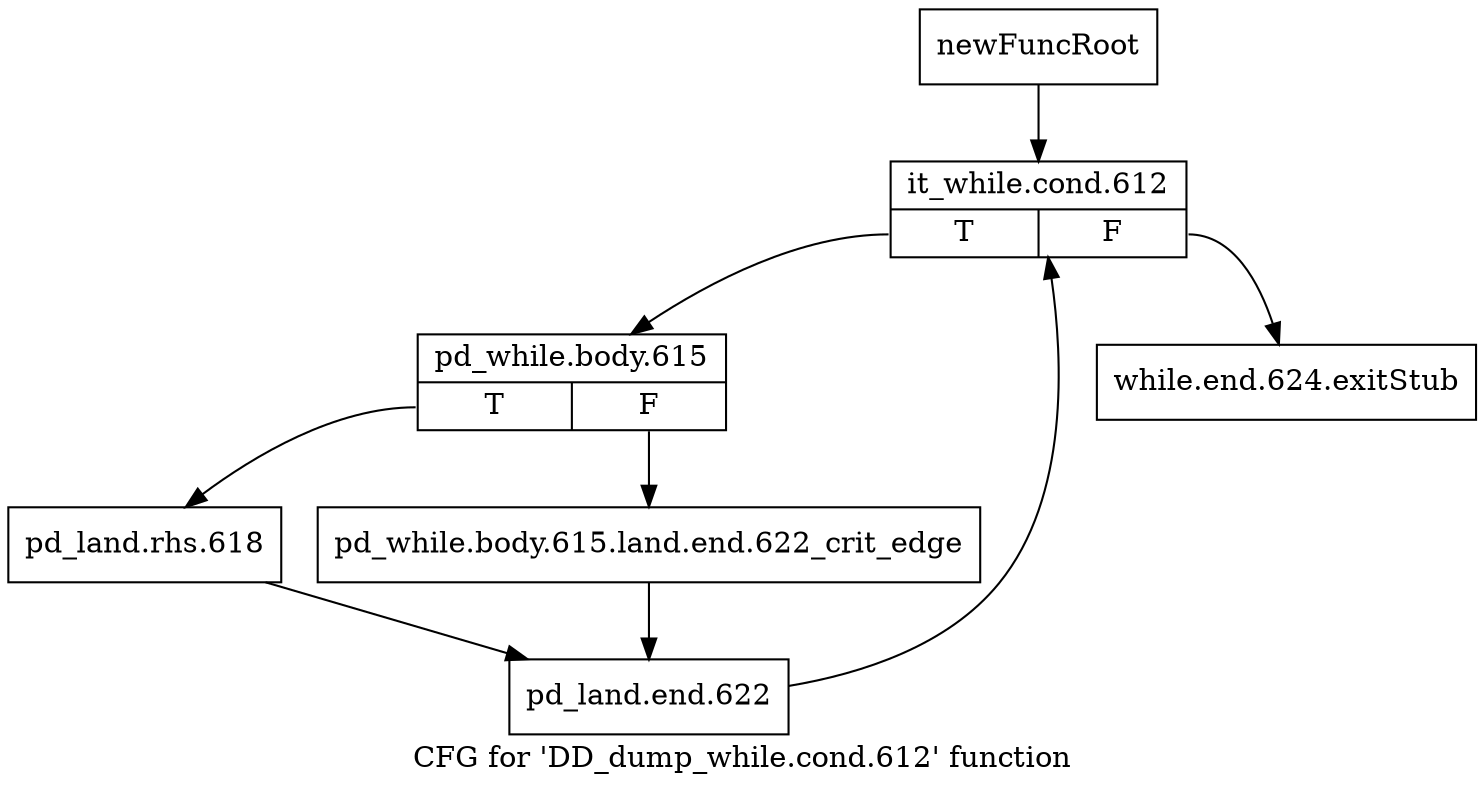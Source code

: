 digraph "CFG for 'DD_dump_while.cond.612' function" {
	label="CFG for 'DD_dump_while.cond.612' function";

	Node0x586a4b0 [shape=record,label="{newFuncRoot}"];
	Node0x586a4b0 -> Node0x58752b0;
	Node0x586a500 [shape=record,label="{while.end.624.exitStub}"];
	Node0x58752b0 [shape=record,label="{it_while.cond.612|{<s0>T|<s1>F}}"];
	Node0x58752b0:s0 -> Node0x5875300;
	Node0x58752b0:s1 -> Node0x586a500;
	Node0x5875300 [shape=record,label="{pd_while.body.615|{<s0>T|<s1>F}}"];
	Node0x5875300:s0 -> Node0x58753a0;
	Node0x5875300:s1 -> Node0x5875350;
	Node0x5875350 [shape=record,label="{pd_while.body.615.land.end.622_crit_edge}"];
	Node0x5875350 -> Node0x58753f0;
	Node0x58753a0 [shape=record,label="{pd_land.rhs.618}"];
	Node0x58753a0 -> Node0x58753f0;
	Node0x58753f0 [shape=record,label="{pd_land.end.622}"];
	Node0x58753f0 -> Node0x58752b0;
}

